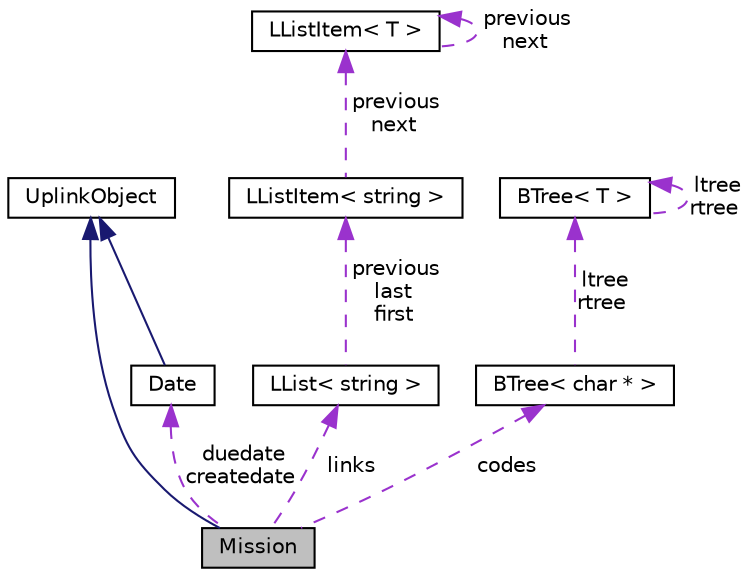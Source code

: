 digraph "Mission"
{
 // LATEX_PDF_SIZE
  edge [fontname="Helvetica",fontsize="10",labelfontname="Helvetica",labelfontsize="10"];
  node [fontname="Helvetica",fontsize="10",shape=record];
  Node1 [label="Mission",height=0.2,width=0.4,color="black", fillcolor="grey75", style="filled", fontcolor="black",tooltip=" "];
  Node2 -> Node1 [dir="back",color="midnightblue",fontsize="10",style="solid",fontname="Helvetica"];
  Node2 [label="UplinkObject",height=0.2,width=0.4,color="black", fillcolor="white", style="filled",URL="$classUplinkObject.html",tooltip="UplinkObject base class."];
  Node3 -> Node1 [dir="back",color="darkorchid3",fontsize="10",style="dashed",label=" links" ,fontname="Helvetica"];
  Node3 [label="LList\< string \>",height=0.2,width=0.4,color="black", fillcolor="white", style="filled",URL="$classLList.html",tooltip=" "];
  Node4 -> Node3 [dir="back",color="darkorchid3",fontsize="10",style="dashed",label=" previous\nlast\nfirst" ,fontname="Helvetica"];
  Node4 [label="LListItem\< string \>",height=0.2,width=0.4,color="black", fillcolor="white", style="filled",URL="$classLListItem.html",tooltip=" "];
  Node5 -> Node4 [dir="back",color="darkorchid3",fontsize="10",style="dashed",label=" previous\nnext" ,fontname="Helvetica"];
  Node5 [label="LListItem\< T \>",height=0.2,width=0.4,color="black", fillcolor="white", style="filled",URL="$classLListItem.html",tooltip=" "];
  Node5 -> Node5 [dir="back",color="darkorchid3",fontsize="10",style="dashed",label=" previous\nnext" ,fontname="Helvetica"];
  Node6 -> Node1 [dir="back",color="darkorchid3",fontsize="10",style="dashed",label=" duedate\ncreatedate" ,fontname="Helvetica"];
  Node6 [label="Date",height=0.2,width=0.4,color="black", fillcolor="white", style="filled",URL="$classDate.html",tooltip=" "];
  Node2 -> Node6 [dir="back",color="midnightblue",fontsize="10",style="solid",fontname="Helvetica"];
  Node7 -> Node1 [dir="back",color="darkorchid3",fontsize="10",style="dashed",label=" codes" ,fontname="Helvetica"];
  Node7 [label="BTree\< char * \>",height=0.2,width=0.4,color="black", fillcolor="white", style="filled",URL="$classBTree.html",tooltip=" "];
  Node8 -> Node7 [dir="back",color="darkorchid3",fontsize="10",style="dashed",label=" ltree\nrtree" ,fontname="Helvetica"];
  Node8 [label="BTree\< T \>",height=0.2,width=0.4,color="black", fillcolor="white", style="filled",URL="$classBTree.html",tooltip=" "];
  Node8 -> Node8 [dir="back",color="darkorchid3",fontsize="10",style="dashed",label=" ltree\nrtree" ,fontname="Helvetica"];
}
